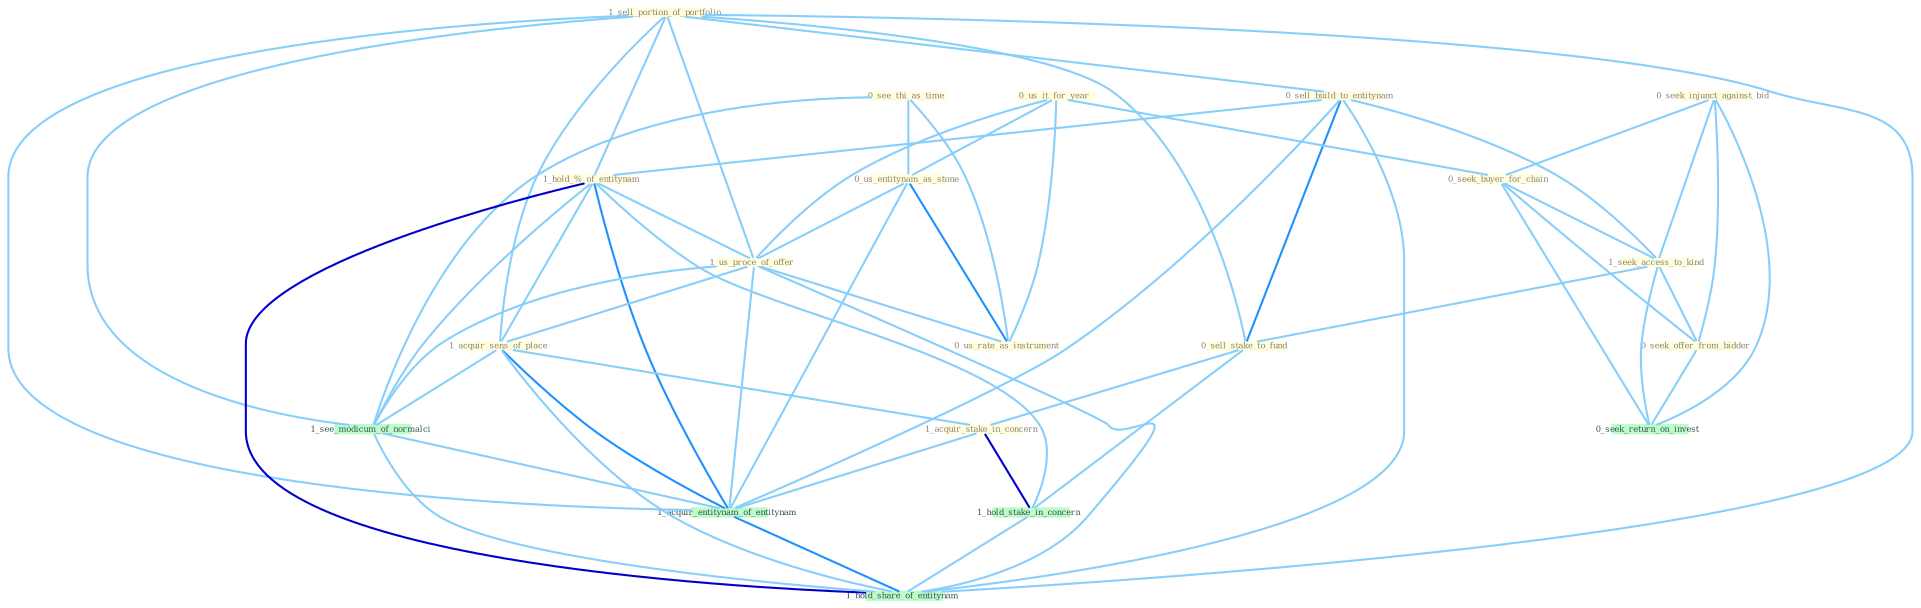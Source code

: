 Graph G{ 
    node
    [shape=polygon,style=filled,width=.5,height=.06,color="#BDFCC9",fixedsize=true,fontsize=4,
    fontcolor="#2f4f4f"];
    {node
    [color="#ffffe0", fontcolor="#8b7d6b"] "1_sell_portion_of_portfolio " "0_sell_build_to_entitynam " "0_us_it_for_year " "0_seek_injunct_against_bid " "0_seek_buyer_for_chain " "1_seek_access_to_kind " "0_see_thi_as_time " "0_us_entitynam_as_stone " "1_hold_%_of_entitynam " "0_sell_stake_to_fund " "1_us_proce_of_offer " "0_seek_offer_from_bidder " "0_us_rate_as_instrument " "1_acquir_sens_of_place " "1_acquir_stake_in_concern "}
{node [color="#fff0f5", fontcolor="#b22222"]}
edge [color="#B0E2FF"];

	"1_sell_portion_of_portfolio " -- "0_sell_build_to_entitynam " [w="1", color="#87cefa" ];
	"1_sell_portion_of_portfolio " -- "1_hold_%_of_entitynam " [w="1", color="#87cefa" ];
	"1_sell_portion_of_portfolio " -- "0_sell_stake_to_fund " [w="1", color="#87cefa" ];
	"1_sell_portion_of_portfolio " -- "1_us_proce_of_offer " [w="1", color="#87cefa" ];
	"1_sell_portion_of_portfolio " -- "1_acquir_sens_of_place " [w="1", color="#87cefa" ];
	"1_sell_portion_of_portfolio " -- "1_see_modicum_of_normalci " [w="1", color="#87cefa" ];
	"1_sell_portion_of_portfolio " -- "1_acquir_entitynam_of_entitynam " [w="1", color="#87cefa" ];
	"1_sell_portion_of_portfolio " -- "1_hold_share_of_entitynam " [w="1", color="#87cefa" ];
	"0_sell_build_to_entitynam " -- "1_seek_access_to_kind " [w="1", color="#87cefa" ];
	"0_sell_build_to_entitynam " -- "1_hold_%_of_entitynam " [w="1", color="#87cefa" ];
	"0_sell_build_to_entitynam " -- "0_sell_stake_to_fund " [w="2", color="#1e90ff" , len=0.8];
	"0_sell_build_to_entitynam " -- "1_acquir_entitynam_of_entitynam " [w="1", color="#87cefa" ];
	"0_sell_build_to_entitynam " -- "1_hold_share_of_entitynam " [w="1", color="#87cefa" ];
	"0_us_it_for_year " -- "0_seek_buyer_for_chain " [w="1", color="#87cefa" ];
	"0_us_it_for_year " -- "0_us_entitynam_as_stone " [w="1", color="#87cefa" ];
	"0_us_it_for_year " -- "1_us_proce_of_offer " [w="1", color="#87cefa" ];
	"0_us_it_for_year " -- "0_us_rate_as_instrument " [w="1", color="#87cefa" ];
	"0_seek_injunct_against_bid " -- "0_seek_buyer_for_chain " [w="1", color="#87cefa" ];
	"0_seek_injunct_against_bid " -- "1_seek_access_to_kind " [w="1", color="#87cefa" ];
	"0_seek_injunct_against_bid " -- "0_seek_offer_from_bidder " [w="1", color="#87cefa" ];
	"0_seek_injunct_against_bid " -- "0_seek_return_on_invest " [w="1", color="#87cefa" ];
	"0_seek_buyer_for_chain " -- "1_seek_access_to_kind " [w="1", color="#87cefa" ];
	"0_seek_buyer_for_chain " -- "0_seek_offer_from_bidder " [w="1", color="#87cefa" ];
	"0_seek_buyer_for_chain " -- "0_seek_return_on_invest " [w="1", color="#87cefa" ];
	"1_seek_access_to_kind " -- "0_sell_stake_to_fund " [w="1", color="#87cefa" ];
	"1_seek_access_to_kind " -- "0_seek_offer_from_bidder " [w="1", color="#87cefa" ];
	"1_seek_access_to_kind " -- "0_seek_return_on_invest " [w="1", color="#87cefa" ];
	"0_see_thi_as_time " -- "0_us_entitynam_as_stone " [w="1", color="#87cefa" ];
	"0_see_thi_as_time " -- "0_us_rate_as_instrument " [w="1", color="#87cefa" ];
	"0_see_thi_as_time " -- "1_see_modicum_of_normalci " [w="1", color="#87cefa" ];
	"0_us_entitynam_as_stone " -- "1_us_proce_of_offer " [w="1", color="#87cefa" ];
	"0_us_entitynam_as_stone " -- "0_us_rate_as_instrument " [w="2", color="#1e90ff" , len=0.8];
	"0_us_entitynam_as_stone " -- "1_acquir_entitynam_of_entitynam " [w="1", color="#87cefa" ];
	"1_hold_%_of_entitynam " -- "1_us_proce_of_offer " [w="1", color="#87cefa" ];
	"1_hold_%_of_entitynam " -- "1_acquir_sens_of_place " [w="1", color="#87cefa" ];
	"1_hold_%_of_entitynam " -- "1_hold_stake_in_concern " [w="1", color="#87cefa" ];
	"1_hold_%_of_entitynam " -- "1_see_modicum_of_normalci " [w="1", color="#87cefa" ];
	"1_hold_%_of_entitynam " -- "1_acquir_entitynam_of_entitynam " [w="2", color="#1e90ff" , len=0.8];
	"1_hold_%_of_entitynam " -- "1_hold_share_of_entitynam " [w="3", color="#0000cd" , len=0.6];
	"0_sell_stake_to_fund " -- "1_acquir_stake_in_concern " [w="1", color="#87cefa" ];
	"0_sell_stake_to_fund " -- "1_hold_stake_in_concern " [w="1", color="#87cefa" ];
	"1_us_proce_of_offer " -- "0_us_rate_as_instrument " [w="1", color="#87cefa" ];
	"1_us_proce_of_offer " -- "1_acquir_sens_of_place " [w="1", color="#87cefa" ];
	"1_us_proce_of_offer " -- "1_see_modicum_of_normalci " [w="1", color="#87cefa" ];
	"1_us_proce_of_offer " -- "1_acquir_entitynam_of_entitynam " [w="1", color="#87cefa" ];
	"1_us_proce_of_offer " -- "1_hold_share_of_entitynam " [w="1", color="#87cefa" ];
	"0_seek_offer_from_bidder " -- "0_seek_return_on_invest " [w="1", color="#87cefa" ];
	"1_acquir_sens_of_place " -- "1_acquir_stake_in_concern " [w="1", color="#87cefa" ];
	"1_acquir_sens_of_place " -- "1_see_modicum_of_normalci " [w="1", color="#87cefa" ];
	"1_acquir_sens_of_place " -- "1_acquir_entitynam_of_entitynam " [w="2", color="#1e90ff" , len=0.8];
	"1_acquir_sens_of_place " -- "1_hold_share_of_entitynam " [w="1", color="#87cefa" ];
	"1_acquir_stake_in_concern " -- "1_hold_stake_in_concern " [w="3", color="#0000cd" , len=0.6];
	"1_acquir_stake_in_concern " -- "1_acquir_entitynam_of_entitynam " [w="1", color="#87cefa" ];
	"1_hold_stake_in_concern " -- "1_hold_share_of_entitynam " [w="1", color="#87cefa" ];
	"1_see_modicum_of_normalci " -- "1_acquir_entitynam_of_entitynam " [w="1", color="#87cefa" ];
	"1_see_modicum_of_normalci " -- "1_hold_share_of_entitynam " [w="1", color="#87cefa" ];
	"1_acquir_entitynam_of_entitynam " -- "1_hold_share_of_entitynam " [w="2", color="#1e90ff" , len=0.8];
}